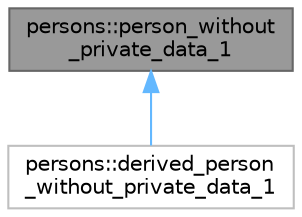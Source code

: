 digraph "persons::person_without_private_data_1"
{
 // LATEX_PDF_SIZE
  bgcolor="transparent";
  edge [fontname=Helvetica,fontsize=10,labelfontname=Helvetica,labelfontsize=10];
  node [fontname=Helvetica,fontsize=10,shape=box,height=0.2,width=0.4];
  Node1 [id="Node000001",label="persons::person_without\l_private_data_1",height=0.2,width=0.4,color="gray40", fillcolor="grey60", style="filled", fontcolor="black",tooltip=" "];
  Node1 -> Node2 [id="edge1_Node000001_Node000002",dir="back",color="steelblue1",style="solid",tooltip=" "];
  Node2 [id="Node000002",label="persons::derived_person\l_without_private_data_1",height=0.2,width=0.4,color="grey75", fillcolor="white", style="filled",URL="$classpersons_1_1derived__person__without__private__data__1.html",tooltip=" "];
}
